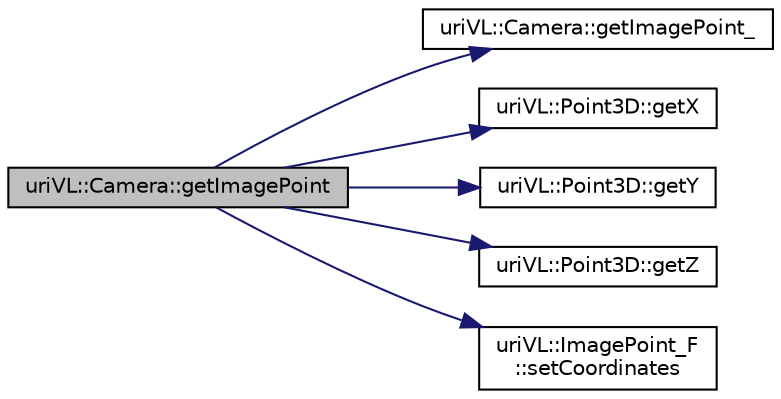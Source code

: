 digraph "uriVL::Camera::getImagePoint"
{
  edge [fontname="Helvetica",fontsize="10",labelfontname="Helvetica",labelfontsize="10"];
  node [fontname="Helvetica",fontsize="10",shape=record];
  rankdir="LR";
  Node1 [label="uriVL::Camera::getImagePoint",height=0.2,width=0.4,color="black", fillcolor="grey75", style="filled", fontcolor="black"];
  Node1 -> Node2 [color="midnightblue",fontsize="10",style="solid",fontname="Helvetica"];
  Node2 [label="uriVL::Camera::getImagePoint_",height=0.2,width=0.4,color="black", fillcolor="white", style="filled",URL="$classuriVL_1_1Camera.html#affedccb27408504b37468f819e3fd46d",tooltip="Computes the image projection of the 3D point whose coordinates were received as parameters. "];
  Node1 -> Node3 [color="midnightblue",fontsize="10",style="solid",fontname="Helvetica"];
  Node3 [label="uriVL::Point3D::getX",height=0.2,width=0.4,color="black", fillcolor="white", style="filled",URL="$classuriVL_1_1Point3D.html#a86d8c18c5e86916e502847c38ff18f4c",tooltip="Returns the point&#39;s X coordinate. "];
  Node1 -> Node4 [color="midnightblue",fontsize="10",style="solid",fontname="Helvetica"];
  Node4 [label="uriVL::Point3D::getY",height=0.2,width=0.4,color="black", fillcolor="white", style="filled",URL="$classuriVL_1_1Point3D.html#a16b67d11dd34673fd73162154e2f2324",tooltip="Returns the point&#39;s Y coordinate. "];
  Node1 -> Node5 [color="midnightblue",fontsize="10",style="solid",fontname="Helvetica"];
  Node5 [label="uriVL::Point3D::getZ",height=0.2,width=0.4,color="black", fillcolor="white", style="filled",URL="$classuriVL_1_1Point3D.html#a2f56ddc6725a976dfbe95a629f25dafe",tooltip="Returns the point&#39;s Z coordinate. "];
  Node1 -> Node6 [color="midnightblue",fontsize="10",style="solid",fontname="Helvetica"];
  Node6 [label="uriVL::ImagePoint_F\l::setCoordinates",height=0.2,width=0.4,color="black", fillcolor="white", style="filled",URL="$classuriVL_1_1ImagePoint__F.html#a4a15dda5834fa7704f547b1719155536",tooltip="Assigns new coordinates to the pixel. "];
}
